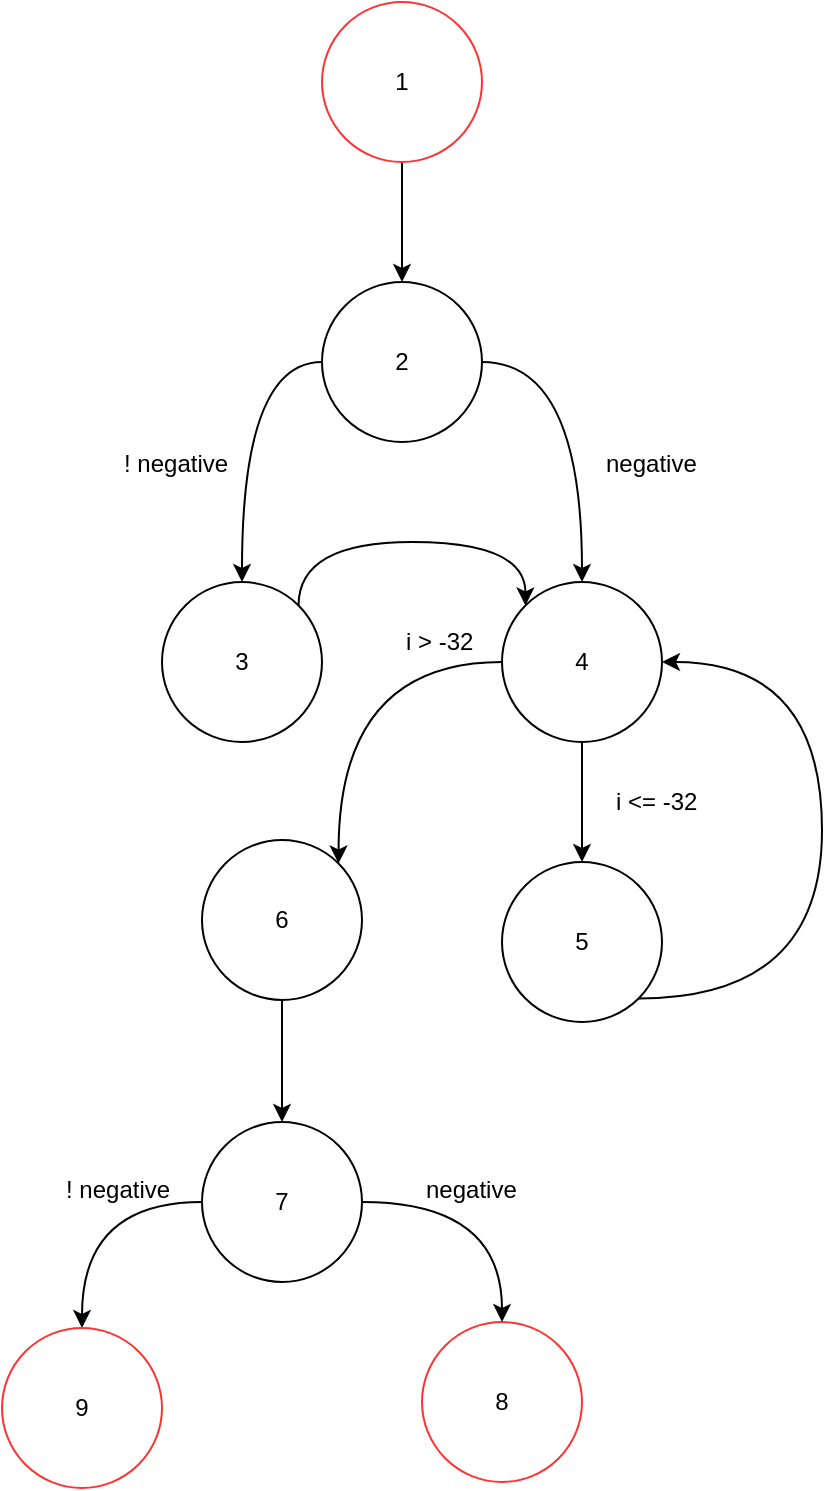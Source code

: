 <mxfile version="10.6.5" type="google"><diagram id="yKWQwIPJ4sBOndlfP_CG" name="Page-1"><mxGraphModel dx="556" dy="616" grid="1" gridSize="10" guides="1" tooltips="1" connect="1" arrows="1" fold="1" page="1" pageScale="1" pageWidth="827" pageHeight="1169" math="0" shadow="0"><root><mxCell id="0"/><mxCell id="1" parent="0"/><mxCell id="wnKk146kWpghsEnYxfqU-3" style="edgeStyle=orthogonalEdgeStyle;rounded=0;orthogonalLoop=1;jettySize=auto;html=1;exitX=0.5;exitY=1;exitDx=0;exitDy=0;" edge="1" parent="1" source="wnKk146kWpghsEnYxfqU-1" target="wnKk146kWpghsEnYxfqU-2"><mxGeometry relative="1" as="geometry"/></mxCell><mxCell id="wnKk146kWpghsEnYxfqU-1" value="1" style="ellipse;whiteSpace=wrap;html=1;aspect=fixed;strokeColor=#FF3333;" vertex="1" parent="1"><mxGeometry x="190" y="100" width="80" height="80" as="geometry"/></mxCell><mxCell id="wnKk146kWpghsEnYxfqU-6" style="edgeStyle=orthogonalEdgeStyle;curved=1;rounded=0;orthogonalLoop=1;jettySize=auto;html=1;exitX=0;exitY=0.5;exitDx=0;exitDy=0;entryX=0.5;entryY=0;entryDx=0;entryDy=0;" edge="1" parent="1" source="wnKk146kWpghsEnYxfqU-2" target="wnKk146kWpghsEnYxfqU-4"><mxGeometry relative="1" as="geometry"/></mxCell><mxCell id="wnKk146kWpghsEnYxfqU-7" style="edgeStyle=orthogonalEdgeStyle;curved=1;rounded=0;orthogonalLoop=1;jettySize=auto;html=1;exitX=1;exitY=0.5;exitDx=0;exitDy=0;entryX=0.5;entryY=0;entryDx=0;entryDy=0;" edge="1" parent="1" source="wnKk146kWpghsEnYxfqU-2" target="wnKk146kWpghsEnYxfqU-5"><mxGeometry relative="1" as="geometry"/></mxCell><mxCell id="wnKk146kWpghsEnYxfqU-2" value="2" style="ellipse;whiteSpace=wrap;html=1;aspect=fixed;strokeColor=#000000;" vertex="1" parent="1"><mxGeometry x="190" y="240" width="80" height="80" as="geometry"/></mxCell><mxCell id="wnKk146kWpghsEnYxfqU-28" style="edgeStyle=orthogonalEdgeStyle;curved=1;rounded=0;orthogonalLoop=1;jettySize=auto;html=1;exitX=1;exitY=0;exitDx=0;exitDy=0;entryX=0;entryY=0;entryDx=0;entryDy=0;" edge="1" parent="1" source="wnKk146kWpghsEnYxfqU-4" target="wnKk146kWpghsEnYxfqU-5"><mxGeometry relative="1" as="geometry"><Array as="points"><mxPoint x="178" y="370"/><mxPoint x="292" y="370"/></Array></mxGeometry></mxCell><mxCell id="wnKk146kWpghsEnYxfqU-4" value="3" style="ellipse;whiteSpace=wrap;html=1;aspect=fixed;strokeColor=#000000;" vertex="1" parent="1"><mxGeometry x="110" y="390" width="80" height="80" as="geometry"/></mxCell><mxCell id="wnKk146kWpghsEnYxfqU-11" style="edgeStyle=orthogonalEdgeStyle;curved=1;rounded=0;orthogonalLoop=1;jettySize=auto;html=1;exitX=0.5;exitY=1;exitDx=0;exitDy=0;" edge="1" parent="1" source="wnKk146kWpghsEnYxfqU-5" target="wnKk146kWpghsEnYxfqU-10"><mxGeometry relative="1" as="geometry"/></mxCell><mxCell id="wnKk146kWpghsEnYxfqU-15" style="edgeStyle=orthogonalEdgeStyle;curved=1;rounded=0;orthogonalLoop=1;jettySize=auto;html=1;exitX=0;exitY=0.5;exitDx=0;exitDy=0;entryX=1;entryY=0;entryDx=0;entryDy=0;" edge="1" parent="1" source="wnKk146kWpghsEnYxfqU-5" target="wnKk146kWpghsEnYxfqU-14"><mxGeometry relative="1" as="geometry"/></mxCell><mxCell id="wnKk146kWpghsEnYxfqU-5" value="4" style="ellipse;whiteSpace=wrap;html=1;aspect=fixed;strokeColor=#000000;" vertex="1" parent="1"><mxGeometry x="280" y="390" width="80" height="80" as="geometry"/></mxCell><mxCell id="wnKk146kWpghsEnYxfqU-8" value="! negative" style="text;html=1;resizable=0;points=[];autosize=1;align=left;verticalAlign=top;spacingTop=-4;" vertex="1" parent="1"><mxGeometry x="89" y="321" width="70" height="20" as="geometry"/></mxCell><mxCell id="wnKk146kWpghsEnYxfqU-9" value="negative&lt;br&gt;" style="text;html=1;resizable=0;points=[];autosize=1;align=left;verticalAlign=top;spacingTop=-4;" vertex="1" parent="1"><mxGeometry x="330" y="321" width="60" height="20" as="geometry"/></mxCell><mxCell id="wnKk146kWpghsEnYxfqU-13" style="edgeStyle=orthogonalEdgeStyle;curved=1;rounded=0;orthogonalLoop=1;jettySize=auto;html=1;exitX=1;exitY=1;exitDx=0;exitDy=0;entryX=1;entryY=0.5;entryDx=0;entryDy=0;" edge="1" parent="1" source="wnKk146kWpghsEnYxfqU-10" target="wnKk146kWpghsEnYxfqU-5"><mxGeometry relative="1" as="geometry"><Array as="points"><mxPoint x="440" y="598"/><mxPoint x="440" y="430"/></Array></mxGeometry></mxCell><mxCell id="wnKk146kWpghsEnYxfqU-10" value="5" style="ellipse;whiteSpace=wrap;html=1;aspect=fixed;strokeColor=#000000;" vertex="1" parent="1"><mxGeometry x="280" y="530" width="80" height="80" as="geometry"/></mxCell><mxCell id="wnKk146kWpghsEnYxfqU-12" value="i &amp;lt;= -32" style="text;html=1;resizable=0;points=[];autosize=1;align=left;verticalAlign=top;spacingTop=-4;" vertex="1" parent="1"><mxGeometry x="335" y="490" width="60" height="20" as="geometry"/></mxCell><mxCell id="wnKk146kWpghsEnYxfqU-18" style="edgeStyle=orthogonalEdgeStyle;curved=1;rounded=0;orthogonalLoop=1;jettySize=auto;html=1;exitX=0.5;exitY=1;exitDx=0;exitDy=0;entryX=0.5;entryY=0;entryDx=0;entryDy=0;" edge="1" parent="1" source="wnKk146kWpghsEnYxfqU-14" target="wnKk146kWpghsEnYxfqU-17"><mxGeometry relative="1" as="geometry"/></mxCell><mxCell id="wnKk146kWpghsEnYxfqU-14" value="6" style="ellipse;whiteSpace=wrap;html=1;aspect=fixed;strokeColor=#000000;" vertex="1" parent="1"><mxGeometry x="130" y="519" width="80" height="80" as="geometry"/></mxCell><mxCell id="wnKk146kWpghsEnYxfqU-16" value="i &amp;gt; -32" style="text;html=1;resizable=0;points=[];autosize=1;align=left;verticalAlign=top;spacingTop=-4;" vertex="1" parent="1"><mxGeometry x="230" y="410" width="50" height="20" as="geometry"/></mxCell><mxCell id="wnKk146kWpghsEnYxfqU-20" style="edgeStyle=orthogonalEdgeStyle;curved=1;rounded=0;orthogonalLoop=1;jettySize=auto;html=1;exitX=1;exitY=0.5;exitDx=0;exitDy=0;entryX=0.5;entryY=0;entryDx=0;entryDy=0;" edge="1" parent="1" source="wnKk146kWpghsEnYxfqU-17" target="wnKk146kWpghsEnYxfqU-19"><mxGeometry relative="1" as="geometry"/></mxCell><mxCell id="wnKk146kWpghsEnYxfqU-23" style="edgeStyle=orthogonalEdgeStyle;curved=1;rounded=0;orthogonalLoop=1;jettySize=auto;html=1;exitX=0;exitY=0.5;exitDx=0;exitDy=0;entryX=0.5;entryY=0;entryDx=0;entryDy=0;" edge="1" parent="1" source="wnKk146kWpghsEnYxfqU-17" target="wnKk146kWpghsEnYxfqU-22"><mxGeometry relative="1" as="geometry"/></mxCell><mxCell id="wnKk146kWpghsEnYxfqU-17" value="7" style="ellipse;whiteSpace=wrap;html=1;aspect=fixed;strokeColor=#000000;" vertex="1" parent="1"><mxGeometry x="130" y="660" width="80" height="80" as="geometry"/></mxCell><mxCell id="wnKk146kWpghsEnYxfqU-19" value="8" style="ellipse;whiteSpace=wrap;html=1;aspect=fixed;strokeColor=#FF3333;" vertex="1" parent="1"><mxGeometry x="240" y="760" width="80" height="80" as="geometry"/></mxCell><mxCell id="wnKk146kWpghsEnYxfqU-22" value="9" style="ellipse;whiteSpace=wrap;html=1;aspect=fixed;strokeColor=#FF3333;" vertex="1" parent="1"><mxGeometry x="30" y="763" width="80" height="80" as="geometry"/></mxCell><mxCell id="wnKk146kWpghsEnYxfqU-26" value="negative&lt;br&gt;" style="text;html=1;resizable=0;points=[];autosize=1;align=left;verticalAlign=top;spacingTop=-4;" vertex="1" parent="1"><mxGeometry x="240" y="684" width="60" height="20" as="geometry"/></mxCell><mxCell id="wnKk146kWpghsEnYxfqU-27" value="! negative" style="text;html=1;resizable=0;points=[];autosize=1;align=left;verticalAlign=top;spacingTop=-4;" vertex="1" parent="1"><mxGeometry x="60" y="684" width="70" height="20" as="geometry"/></mxCell></root></mxGraphModel></diagram></mxfile>